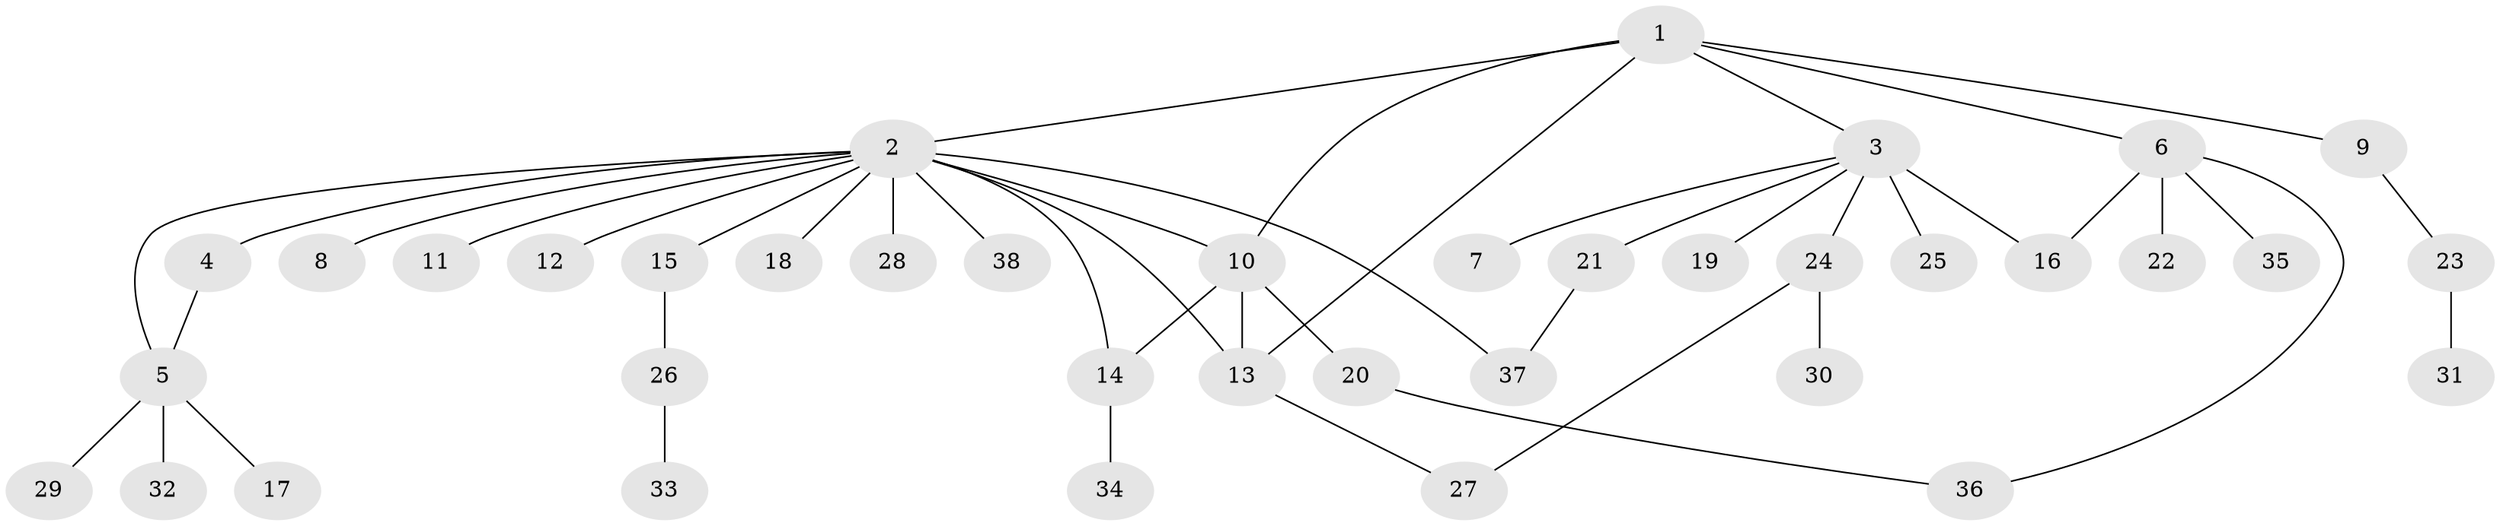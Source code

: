 // original degree distribution, {8: 0.015873015873015872, 17: 0.015873015873015872, 12: 0.015873015873015872, 2: 0.25396825396825395, 6: 0.031746031746031744, 1: 0.5396825396825397, 3: 0.06349206349206349, 9: 0.015873015873015872, 4: 0.047619047619047616}
// Generated by graph-tools (version 1.1) at 2025/50/03/04/25 22:50:24]
// undirected, 38 vertices, 46 edges
graph export_dot {
  node [color=gray90,style=filled];
  1;
  2;
  3;
  4;
  5;
  6;
  7;
  8;
  9;
  10;
  11;
  12;
  13;
  14;
  15;
  16;
  17;
  18;
  19;
  20;
  21;
  22;
  23;
  24;
  25;
  26;
  27;
  28;
  29;
  30;
  31;
  32;
  33;
  34;
  35;
  36;
  37;
  38;
  1 -- 2 [weight=1.0];
  1 -- 3 [weight=1.0];
  1 -- 6 [weight=1.0];
  1 -- 9 [weight=1.0];
  1 -- 10 [weight=1.0];
  1 -- 13 [weight=1.0];
  2 -- 4 [weight=1.0];
  2 -- 5 [weight=1.0];
  2 -- 8 [weight=1.0];
  2 -- 10 [weight=1.0];
  2 -- 11 [weight=1.0];
  2 -- 12 [weight=1.0];
  2 -- 13 [weight=2.0];
  2 -- 14 [weight=1.0];
  2 -- 15 [weight=1.0];
  2 -- 18 [weight=1.0];
  2 -- 28 [weight=1.0];
  2 -- 37 [weight=1.0];
  2 -- 38 [weight=1.0];
  3 -- 7 [weight=1.0];
  3 -- 16 [weight=4.0];
  3 -- 19 [weight=1.0];
  3 -- 21 [weight=1.0];
  3 -- 24 [weight=1.0];
  3 -- 25 [weight=1.0];
  4 -- 5 [weight=1.0];
  5 -- 17 [weight=1.0];
  5 -- 29 [weight=1.0];
  5 -- 32 [weight=1.0];
  6 -- 16 [weight=1.0];
  6 -- 22 [weight=1.0];
  6 -- 35 [weight=1.0];
  6 -- 36 [weight=1.0];
  9 -- 23 [weight=1.0];
  10 -- 13 [weight=4.0];
  10 -- 14 [weight=1.0];
  10 -- 20 [weight=1.0];
  13 -- 27 [weight=1.0];
  14 -- 34 [weight=1.0];
  15 -- 26 [weight=1.0];
  20 -- 36 [weight=1.0];
  21 -- 37 [weight=1.0];
  23 -- 31 [weight=1.0];
  24 -- 27 [weight=1.0];
  24 -- 30 [weight=1.0];
  26 -- 33 [weight=1.0];
}
